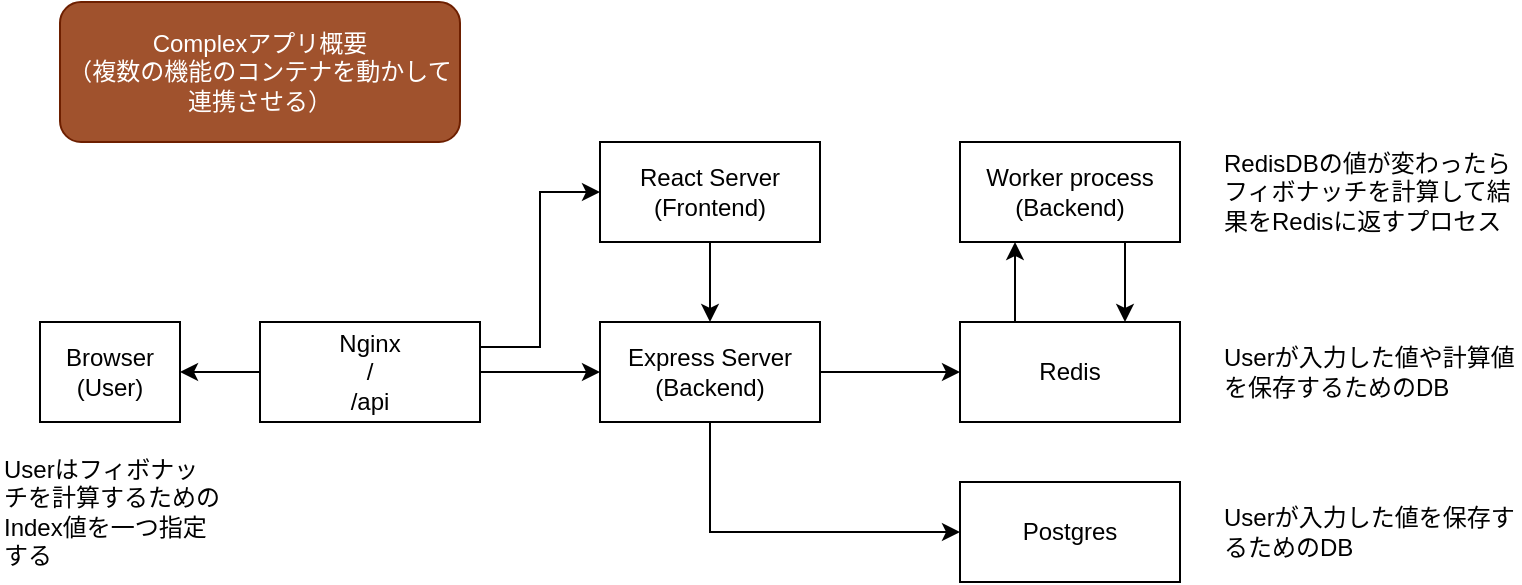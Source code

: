 <mxfile version="28.2.5">
  <diagram name="ページ1" id="II2tZnJf5AY2gPtVraXT">
    <mxGraphModel dx="936" dy="758" grid="1" gridSize="10" guides="1" tooltips="1" connect="1" arrows="1" fold="1" page="1" pageScale="1" pageWidth="827" pageHeight="1169" math="0" shadow="0">
      <root>
        <mxCell id="0" />
        <mxCell id="1" parent="0" />
        <mxCell id="7cMS8DYF0GJ8WoQaO69P-9" style="edgeStyle=orthogonalEdgeStyle;rounded=0;orthogonalLoop=1;jettySize=auto;html=1;exitX=1;exitY=0.5;exitDx=0;exitDy=0;entryX=0;entryY=0.5;entryDx=0;entryDy=0;" parent="1" source="7cMS8DYF0GJ8WoQaO69P-1" target="7cMS8DYF0GJ8WoQaO69P-2" edge="1">
          <mxGeometry relative="1" as="geometry" />
        </mxCell>
        <mxCell id="7cMS8DYF0GJ8WoQaO69P-10" style="edgeStyle=orthogonalEdgeStyle;rounded=0;orthogonalLoop=1;jettySize=auto;html=1;exitX=1;exitY=0.25;exitDx=0;exitDy=0;entryX=0;entryY=0.5;entryDx=0;entryDy=0;" parent="1" source="7cMS8DYF0GJ8WoQaO69P-1" target="7cMS8DYF0GJ8WoQaO69P-3" edge="1">
          <mxGeometry relative="1" as="geometry" />
        </mxCell>
        <mxCell id="7cMS8DYF0GJ8WoQaO69P-15" style="edgeStyle=orthogonalEdgeStyle;rounded=0;orthogonalLoop=1;jettySize=auto;html=1;exitX=0;exitY=0.5;exitDx=0;exitDy=0;entryX=1;entryY=0.5;entryDx=0;entryDy=0;" parent="1" source="7cMS8DYF0GJ8WoQaO69P-1" target="7cMS8DYF0GJ8WoQaO69P-14" edge="1">
          <mxGeometry relative="1" as="geometry" />
        </mxCell>
        <mxCell id="7cMS8DYF0GJ8WoQaO69P-1" value="Nginx&lt;div&gt;/&lt;/div&gt;&lt;div&gt;/api&lt;/div&gt;" style="rounded=0;whiteSpace=wrap;html=1;" parent="1" vertex="1">
          <mxGeometry x="140" y="390" width="110" height="50" as="geometry" />
        </mxCell>
        <mxCell id="7cMS8DYF0GJ8WoQaO69P-12" style="edgeStyle=orthogonalEdgeStyle;rounded=0;orthogonalLoop=1;jettySize=auto;html=1;exitX=1;exitY=0.5;exitDx=0;exitDy=0;entryX=0;entryY=0.5;entryDx=0;entryDy=0;" parent="1" source="7cMS8DYF0GJ8WoQaO69P-2" target="7cMS8DYF0GJ8WoQaO69P-4" edge="1">
          <mxGeometry relative="1" as="geometry" />
        </mxCell>
        <mxCell id="7cMS8DYF0GJ8WoQaO69P-13" style="edgeStyle=orthogonalEdgeStyle;rounded=0;orthogonalLoop=1;jettySize=auto;html=1;exitX=0.5;exitY=1;exitDx=0;exitDy=0;entryX=0;entryY=0.5;entryDx=0;entryDy=0;" parent="1" source="7cMS8DYF0GJ8WoQaO69P-2" target="7cMS8DYF0GJ8WoQaO69P-5" edge="1">
          <mxGeometry relative="1" as="geometry" />
        </mxCell>
        <mxCell id="7cMS8DYF0GJ8WoQaO69P-2" value="Express Server&lt;div&gt;(Backend)&lt;/div&gt;" style="rounded=0;whiteSpace=wrap;html=1;" parent="1" vertex="1">
          <mxGeometry x="310" y="390" width="110" height="50" as="geometry" />
        </mxCell>
        <mxCell id="7cMS8DYF0GJ8WoQaO69P-11" style="edgeStyle=orthogonalEdgeStyle;rounded=0;orthogonalLoop=1;jettySize=auto;html=1;exitX=0.5;exitY=1;exitDx=0;exitDy=0;entryX=0.5;entryY=0;entryDx=0;entryDy=0;" parent="1" source="7cMS8DYF0GJ8WoQaO69P-3" target="7cMS8DYF0GJ8WoQaO69P-2" edge="1">
          <mxGeometry relative="1" as="geometry" />
        </mxCell>
        <mxCell id="7cMS8DYF0GJ8WoQaO69P-3" value="React Server&lt;div&gt;(Frontend)&lt;/div&gt;" style="rounded=0;whiteSpace=wrap;html=1;" parent="1" vertex="1">
          <mxGeometry x="310" y="300" width="110" height="50" as="geometry" />
        </mxCell>
        <mxCell id="7cMS8DYF0GJ8WoQaO69P-7" style="edgeStyle=orthogonalEdgeStyle;rounded=0;orthogonalLoop=1;jettySize=auto;html=1;exitX=0.25;exitY=0;exitDx=0;exitDy=0;entryX=0.25;entryY=1;entryDx=0;entryDy=0;" parent="1" source="7cMS8DYF0GJ8WoQaO69P-4" target="7cMS8DYF0GJ8WoQaO69P-6" edge="1">
          <mxGeometry relative="1" as="geometry" />
        </mxCell>
        <mxCell id="7cMS8DYF0GJ8WoQaO69P-4" value="Redis" style="rounded=0;whiteSpace=wrap;html=1;" parent="1" vertex="1">
          <mxGeometry x="490" y="390" width="110" height="50" as="geometry" />
        </mxCell>
        <mxCell id="7cMS8DYF0GJ8WoQaO69P-5" value="Postgres" style="rounded=0;whiteSpace=wrap;html=1;" parent="1" vertex="1">
          <mxGeometry x="490" y="470" width="110" height="50" as="geometry" />
        </mxCell>
        <mxCell id="7cMS8DYF0GJ8WoQaO69P-8" style="edgeStyle=orthogonalEdgeStyle;rounded=0;orthogonalLoop=1;jettySize=auto;html=1;exitX=0.75;exitY=1;exitDx=0;exitDy=0;entryX=0.75;entryY=0;entryDx=0;entryDy=0;" parent="1" source="7cMS8DYF0GJ8WoQaO69P-6" target="7cMS8DYF0GJ8WoQaO69P-4" edge="1">
          <mxGeometry relative="1" as="geometry" />
        </mxCell>
        <mxCell id="7cMS8DYF0GJ8WoQaO69P-6" value="Worker process&lt;div&gt;(Backend)&lt;/div&gt;" style="rounded=0;whiteSpace=wrap;html=1;" parent="1" vertex="1">
          <mxGeometry x="490" y="300" width="110" height="50" as="geometry" />
        </mxCell>
        <mxCell id="7cMS8DYF0GJ8WoQaO69P-14" value="Browser&lt;div&gt;(User)&lt;/div&gt;" style="rounded=0;whiteSpace=wrap;html=1;" parent="1" vertex="1">
          <mxGeometry x="30" y="390" width="70" height="50" as="geometry" />
        </mxCell>
        <mxCell id="7cMS8DYF0GJ8WoQaO69P-16" value="RedisDBの値が変わったらフィボナッチを計算して結果をRedisに返すプロセス" style="text;html=1;align=left;verticalAlign=middle;whiteSpace=wrap;rounded=0;" parent="1" vertex="1">
          <mxGeometry x="620" y="310" width="150" height="30" as="geometry" />
        </mxCell>
        <mxCell id="7cMS8DYF0GJ8WoQaO69P-17" value="User&lt;span style=&quot;background-color: transparent; color: light-dark(rgb(0, 0, 0), rgb(255, 255, 255));&quot;&gt;が入力した値を保存するためのDB&lt;/span&gt;" style="text;html=1;align=left;verticalAlign=middle;whiteSpace=wrap;rounded=0;" parent="1" vertex="1">
          <mxGeometry x="620" y="470" width="150" height="50" as="geometry" />
        </mxCell>
        <mxCell id="7cMS8DYF0GJ8WoQaO69P-18" value="Userが入力した値や計算値を保存するためのDB" style="text;html=1;align=left;verticalAlign=middle;whiteSpace=wrap;rounded=0;" parent="1" vertex="1">
          <mxGeometry x="620" y="390" width="150" height="50" as="geometry" />
        </mxCell>
        <mxCell id="7cMS8DYF0GJ8WoQaO69P-19" value="Userはフィボナッチを計算するためのIndex値を一つ指定する" style="text;html=1;align=left;verticalAlign=middle;whiteSpace=wrap;rounded=0;" parent="1" vertex="1">
          <mxGeometry x="10" y="460" width="110" height="50" as="geometry" />
        </mxCell>
        <mxCell id="7cMS8DYF0GJ8WoQaO69P-20" value="Complexアプリ概要&lt;div&gt;（複数の機能のコンテナを動かして連携させる）&lt;/div&gt;" style="rounded=1;whiteSpace=wrap;html=1;fillColor=#a0522d;strokeColor=#6D1F00;fontColor=#ffffff;" parent="1" vertex="1">
          <mxGeometry x="40" y="230" width="200" height="70" as="geometry" />
        </mxCell>
      </root>
    </mxGraphModel>
  </diagram>
</mxfile>

